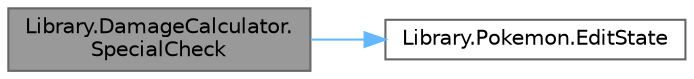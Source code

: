 digraph "Library.DamageCalculator.SpecialCheck"
{
 // INTERACTIVE_SVG=YES
 // LATEX_PDF_SIZE
  bgcolor="transparent";
  edge [fontname=Helvetica,fontsize=10,labelfontname=Helvetica,labelfontsize=10];
  node [fontname=Helvetica,fontsize=10,shape=box,height=0.2,width=0.4];
  rankdir="LR";
  Node1 [id="Node000001",label="Library.DamageCalculator.\lSpecialCheck",height=0.2,width=0.4,color="gray40", fillcolor="grey60", style="filled", fontcolor="black",tooltip="Aplica un efecto especial al Pokemon objetivo, siempre y cuando el ataque recibido sea especial y el ..."];
  Node1 -> Node2 [id="edge1_Node000001_Node000002",color="steelblue1",style="solid",tooltip=" "];
  Node2 [id="Node000002",label="Library.Pokemon.EditState",height=0.2,width=0.4,color="grey40", fillcolor="white", style="filled",URL="$classLibrary_1_1Pokemon.html#a32523b114af4ade07ac3ecc0becd6a53",tooltip="Actualiza el currentState del pokemon."];
}
